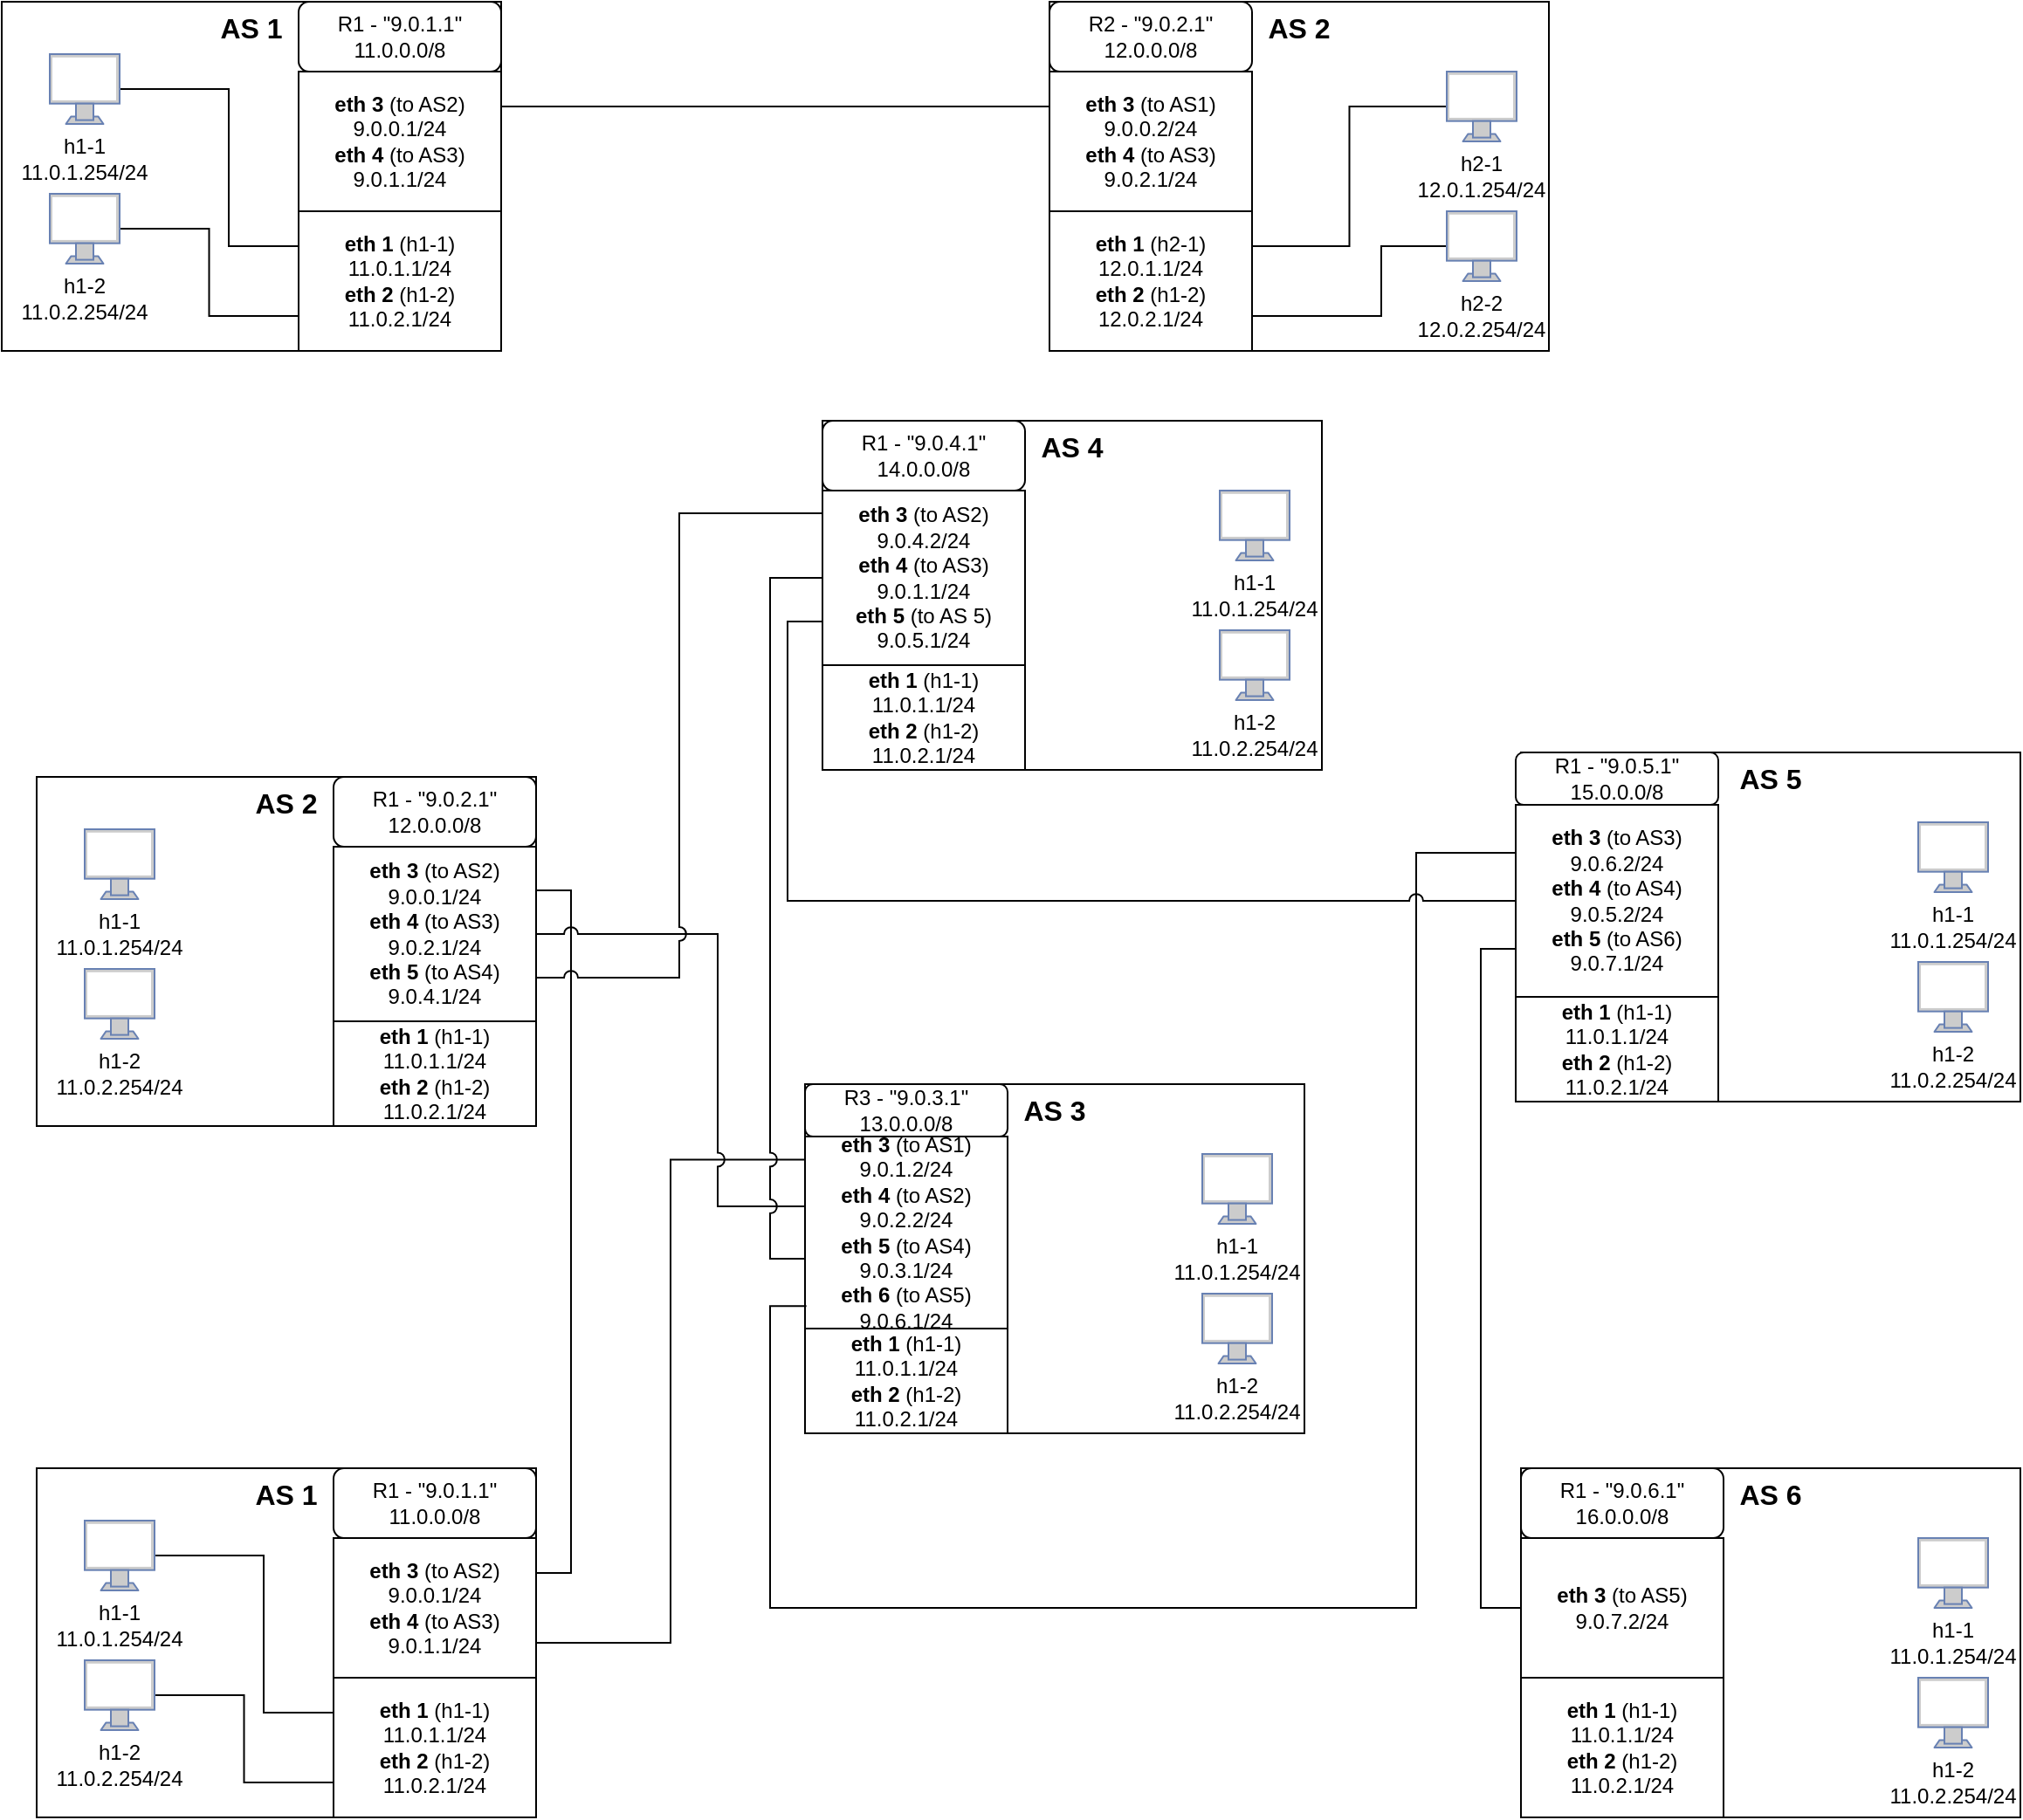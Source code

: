 <mxfile version="22.0.8" type="github">
  <diagram name="Page-1" id="0Aqso-qwS6Z3J9IVTtWJ">
    <mxGraphModel dx="1793" dy="1832" grid="1" gridSize="10" guides="1" tooltips="1" connect="1" arrows="1" fold="1" page="1" pageScale="1" pageWidth="1169" pageHeight="827" math="0" shadow="0">
      <root>
        <mxCell id="0" />
        <mxCell id="1" parent="0" />
        <mxCell id="vTHljmjJwnldgzH6gSCa-15" value="" style="group" vertex="1" connectable="0" parent="1">
          <mxGeometry y="-230" width="286" height="200" as="geometry" />
        </mxCell>
        <mxCell id="vTHljmjJwnldgzH6gSCa-3" value="" style="rounded=0;whiteSpace=wrap;html=1;" vertex="1" parent="vTHljmjJwnldgzH6gSCa-15">
          <mxGeometry width="286" height="200" as="geometry" />
        </mxCell>
        <mxCell id="vTHljmjJwnldgzH6gSCa-4" value="R1 - &quot;9.0.1.1&quot;&lt;br&gt;11.0.0.0/8" style="rounded=1;whiteSpace=wrap;html=1;" vertex="1" parent="vTHljmjJwnldgzH6gSCa-15">
          <mxGeometry x="170" width="116" height="40" as="geometry" />
        </mxCell>
        <mxCell id="vTHljmjJwnldgzH6gSCa-5" value="&lt;b&gt;eth 3 &lt;/b&gt;(to AS2)&lt;br&gt;9.0.0.1/24&lt;br&gt;&lt;b&gt;eth 4 &lt;/b&gt;(to AS3)&lt;br&gt;9.0.1.1/24" style="rounded=0;whiteSpace=wrap;html=1;" vertex="1" parent="vTHljmjJwnldgzH6gSCa-15">
          <mxGeometry x="170" y="40" width="116" height="80" as="geometry" />
        </mxCell>
        <mxCell id="vTHljmjJwnldgzH6gSCa-6" value="&lt;b&gt;eth 1&amp;nbsp;&lt;/b&gt;(h1-1)&lt;br&gt;11.0.1.1/24&lt;br&gt;&lt;b&gt;eth 2&amp;nbsp;&lt;/b&gt;(h1-2)&lt;br&gt;11.0.2.1/24" style="rounded=0;whiteSpace=wrap;html=1;" vertex="1" parent="vTHljmjJwnldgzH6gSCa-15">
          <mxGeometry x="170" y="120" width="116" height="80" as="geometry" />
        </mxCell>
        <mxCell id="vTHljmjJwnldgzH6gSCa-13" style="edgeStyle=orthogonalEdgeStyle;rounded=0;orthogonalLoop=1;jettySize=auto;html=1;exitX=1;exitY=0.5;exitDx=0;exitDy=0;exitPerimeter=0;entryX=0;entryY=0.25;entryDx=0;entryDy=0;endArrow=none;endFill=0;" edge="1" parent="vTHljmjJwnldgzH6gSCa-15" source="vTHljmjJwnldgzH6gSCa-7" target="vTHljmjJwnldgzH6gSCa-6">
          <mxGeometry relative="1" as="geometry">
            <Array as="points">
              <mxPoint x="130" y="50" />
              <mxPoint x="130" y="140" />
            </Array>
          </mxGeometry>
        </mxCell>
        <mxCell id="vTHljmjJwnldgzH6gSCa-7" value="" style="fontColor=#0066CC;verticalAlign=top;verticalLabelPosition=bottom;labelPosition=center;align=center;html=1;outlineConnect=0;fillColor=#CCCCCC;strokeColor=#6881B3;gradientColor=none;gradientDirection=north;strokeWidth=2;shape=mxgraph.networks.monitor;" vertex="1" parent="vTHljmjJwnldgzH6gSCa-15">
          <mxGeometry x="27.5" y="30" width="40" height="40" as="geometry" />
        </mxCell>
        <mxCell id="vTHljmjJwnldgzH6gSCa-9" value="h1-1&lt;br&gt;11.0.1.254/24" style="text;html=1;strokeColor=none;fillColor=none;align=center;verticalAlign=middle;whiteSpace=wrap;rounded=0;" vertex="1" parent="vTHljmjJwnldgzH6gSCa-15">
          <mxGeometry x="20" y="75" width="55" height="30" as="geometry" />
        </mxCell>
        <mxCell id="vTHljmjJwnldgzH6gSCa-12" style="edgeStyle=orthogonalEdgeStyle;rounded=0;orthogonalLoop=1;jettySize=auto;html=1;exitX=1;exitY=0.5;exitDx=0;exitDy=0;exitPerimeter=0;entryX=0;entryY=0.75;entryDx=0;entryDy=0;endArrow=none;endFill=0;" edge="1" parent="vTHljmjJwnldgzH6gSCa-15" source="vTHljmjJwnldgzH6gSCa-10" target="vTHljmjJwnldgzH6gSCa-6">
          <mxGeometry relative="1" as="geometry" />
        </mxCell>
        <mxCell id="vTHljmjJwnldgzH6gSCa-10" value="" style="fontColor=#0066CC;verticalAlign=top;verticalLabelPosition=bottom;labelPosition=center;align=center;html=1;outlineConnect=0;fillColor=#CCCCCC;strokeColor=#6881B3;gradientColor=none;gradientDirection=north;strokeWidth=2;shape=mxgraph.networks.monitor;" vertex="1" parent="vTHljmjJwnldgzH6gSCa-15">
          <mxGeometry x="27.5" y="110" width="40" height="40" as="geometry" />
        </mxCell>
        <mxCell id="vTHljmjJwnldgzH6gSCa-11" value="h1-2&lt;br&gt;11.0.2.254/24" style="text;html=1;strokeColor=none;fillColor=none;align=center;verticalAlign=middle;whiteSpace=wrap;rounded=0;" vertex="1" parent="vTHljmjJwnldgzH6gSCa-15">
          <mxGeometry x="20" y="155" width="55" height="30" as="geometry" />
        </mxCell>
        <mxCell id="vTHljmjJwnldgzH6gSCa-14" value="&lt;b&gt;&lt;font style=&quot;font-size: 16px;&quot;&gt;AS 1&lt;/font&gt;&lt;/b&gt;" style="text;html=1;strokeColor=none;fillColor=none;align=center;verticalAlign=middle;whiteSpace=wrap;rounded=0;" vertex="1" parent="vTHljmjJwnldgzH6gSCa-15">
          <mxGeometry x="113" width="60" height="30" as="geometry" />
        </mxCell>
        <mxCell id="vTHljmjJwnldgzH6gSCa-52" value="" style="group" vertex="1" connectable="0" parent="1">
          <mxGeometry x="600" y="-230" width="286" height="200" as="geometry" />
        </mxCell>
        <mxCell id="vTHljmjJwnldgzH6gSCa-53" value="" style="rounded=0;whiteSpace=wrap;html=1;" vertex="1" parent="vTHljmjJwnldgzH6gSCa-52">
          <mxGeometry width="286" height="200" as="geometry" />
        </mxCell>
        <mxCell id="vTHljmjJwnldgzH6gSCa-65" style="edgeStyle=orthogonalEdgeStyle;rounded=0;orthogonalLoop=1;jettySize=auto;html=1;exitX=0;exitY=0.5;exitDx=0;exitDy=0;exitPerimeter=0;entryX=1;entryY=0.25;entryDx=0;entryDy=0;endArrow=none;endFill=0;" edge="1" parent="vTHljmjJwnldgzH6gSCa-52" source="vTHljmjJwnldgzH6gSCa-58" target="vTHljmjJwnldgzH6gSCa-56">
          <mxGeometry relative="1" as="geometry" />
        </mxCell>
        <mxCell id="vTHljmjJwnldgzH6gSCa-58" value="" style="fontColor=#0066CC;verticalAlign=top;verticalLabelPosition=bottom;labelPosition=center;align=center;html=1;outlineConnect=0;fillColor=#CCCCCC;strokeColor=#6881B3;gradientColor=none;gradientDirection=north;strokeWidth=2;shape=mxgraph.networks.monitor;" vertex="1" parent="vTHljmjJwnldgzH6gSCa-52">
          <mxGeometry x="227.5" y="40" width="40" height="40" as="geometry" />
        </mxCell>
        <mxCell id="vTHljmjJwnldgzH6gSCa-59" value="h2-1&lt;br&gt;12.0.1.254/24" style="text;html=1;strokeColor=none;fillColor=none;align=center;verticalAlign=middle;whiteSpace=wrap;rounded=0;" vertex="1" parent="vTHljmjJwnldgzH6gSCa-52">
          <mxGeometry x="220" y="85" width="55" height="30" as="geometry" />
        </mxCell>
        <mxCell id="vTHljmjJwnldgzH6gSCa-66" style="edgeStyle=orthogonalEdgeStyle;rounded=0;orthogonalLoop=1;jettySize=auto;html=1;exitX=0;exitY=0.5;exitDx=0;exitDy=0;exitPerimeter=0;entryX=1;entryY=0.75;entryDx=0;entryDy=0;endArrow=none;endFill=0;" edge="1" parent="vTHljmjJwnldgzH6gSCa-52" source="vTHljmjJwnldgzH6gSCa-61" target="vTHljmjJwnldgzH6gSCa-56">
          <mxGeometry relative="1" as="geometry">
            <Array as="points">
              <mxPoint x="190" y="140" />
              <mxPoint x="190" y="180" />
            </Array>
          </mxGeometry>
        </mxCell>
        <mxCell id="vTHljmjJwnldgzH6gSCa-61" value="" style="fontColor=#0066CC;verticalAlign=top;verticalLabelPosition=bottom;labelPosition=center;align=center;html=1;outlineConnect=0;fillColor=#CCCCCC;strokeColor=#6881B3;gradientColor=none;gradientDirection=north;strokeWidth=2;shape=mxgraph.networks.monitor;" vertex="1" parent="vTHljmjJwnldgzH6gSCa-52">
          <mxGeometry x="227.5" y="120" width="40" height="40" as="geometry" />
        </mxCell>
        <mxCell id="vTHljmjJwnldgzH6gSCa-62" value="h2-2&lt;br&gt;12.0.2.254/24" style="text;html=1;strokeColor=none;fillColor=none;align=center;verticalAlign=middle;whiteSpace=wrap;rounded=0;" vertex="1" parent="vTHljmjJwnldgzH6gSCa-52">
          <mxGeometry x="220" y="165" width="55" height="30" as="geometry" />
        </mxCell>
        <mxCell id="vTHljmjJwnldgzH6gSCa-63" value="&lt;b&gt;&lt;font style=&quot;font-size: 16px;&quot;&gt;AS 2&lt;/font&gt;&lt;/b&gt;" style="text;html=1;strokeColor=none;fillColor=none;align=center;verticalAlign=middle;whiteSpace=wrap;rounded=0;" vertex="1" parent="vTHljmjJwnldgzH6gSCa-52">
          <mxGeometry x="113" width="60" height="30" as="geometry" />
        </mxCell>
        <mxCell id="vTHljmjJwnldgzH6gSCa-54" value="R2 - &quot;9.0.2.1&quot;&lt;br&gt;12.0.0.0/8" style="rounded=1;whiteSpace=wrap;html=1;" vertex="1" parent="vTHljmjJwnldgzH6gSCa-52">
          <mxGeometry width="116" height="40" as="geometry" />
        </mxCell>
        <mxCell id="vTHljmjJwnldgzH6gSCa-55" value="&lt;b&gt;eth 3 &lt;/b&gt;(to AS1)&lt;br&gt;9.0.0.2/24&lt;br&gt;&lt;b&gt;eth 4 &lt;/b&gt;(to AS3)&lt;br&gt;9.0.2.1/24" style="rounded=0;whiteSpace=wrap;html=1;" vertex="1" parent="vTHljmjJwnldgzH6gSCa-52">
          <mxGeometry y="40" width="116" height="80" as="geometry" />
        </mxCell>
        <mxCell id="vTHljmjJwnldgzH6gSCa-56" value="&lt;b&gt;eth 1&amp;nbsp;&lt;/b&gt;(h2-1)&lt;br&gt;12.0.1.1/24&lt;br&gt;&lt;b&gt;eth 2&amp;nbsp;&lt;/b&gt;(h1-2)&lt;br&gt;12.0.2.1/24" style="rounded=0;whiteSpace=wrap;html=1;" vertex="1" parent="vTHljmjJwnldgzH6gSCa-52">
          <mxGeometry y="120" width="116" height="80" as="geometry" />
        </mxCell>
        <mxCell id="vTHljmjJwnldgzH6gSCa-67" style="edgeStyle=orthogonalEdgeStyle;rounded=0;orthogonalLoop=1;jettySize=auto;html=1;exitX=1;exitY=0.25;exitDx=0;exitDy=0;entryX=0;entryY=0.25;entryDx=0;entryDy=0;endArrow=none;endFill=0;" edge="1" parent="1" source="vTHljmjJwnldgzH6gSCa-5" target="vTHljmjJwnldgzH6gSCa-55">
          <mxGeometry relative="1" as="geometry" />
        </mxCell>
        <mxCell id="vTHljmjJwnldgzH6gSCa-80" value="" style="group" vertex="1" connectable="0" parent="1">
          <mxGeometry x="20" y="610" width="286" height="200" as="geometry" />
        </mxCell>
        <mxCell id="vTHljmjJwnldgzH6gSCa-81" value="" style="rounded=0;whiteSpace=wrap;html=1;" vertex="1" parent="vTHljmjJwnldgzH6gSCa-80">
          <mxGeometry width="286" height="200" as="geometry" />
        </mxCell>
        <mxCell id="vTHljmjJwnldgzH6gSCa-82" value="R1 - &quot;9.0.1.1&quot;&lt;br&gt;11.0.0.0/8" style="rounded=1;whiteSpace=wrap;html=1;" vertex="1" parent="vTHljmjJwnldgzH6gSCa-80">
          <mxGeometry x="170" width="116" height="40" as="geometry" />
        </mxCell>
        <mxCell id="vTHljmjJwnldgzH6gSCa-83" value="&lt;b&gt;eth 3 &lt;/b&gt;(to AS2)&lt;br&gt;9.0.0.1/24&lt;br&gt;&lt;b&gt;eth 4 &lt;/b&gt;(to AS3)&lt;br&gt;9.0.1.1/24" style="rounded=0;whiteSpace=wrap;html=1;" vertex="1" parent="vTHljmjJwnldgzH6gSCa-80">
          <mxGeometry x="170" y="40" width="116" height="80" as="geometry" />
        </mxCell>
        <mxCell id="vTHljmjJwnldgzH6gSCa-84" value="&lt;b&gt;eth 1&amp;nbsp;&lt;/b&gt;(h1-1)&lt;br&gt;11.0.1.1/24&lt;br&gt;&lt;b&gt;eth 2&amp;nbsp;&lt;/b&gt;(h1-2)&lt;br&gt;11.0.2.1/24" style="rounded=0;whiteSpace=wrap;html=1;" vertex="1" parent="vTHljmjJwnldgzH6gSCa-80">
          <mxGeometry x="170" y="120" width="116" height="80" as="geometry" />
        </mxCell>
        <mxCell id="vTHljmjJwnldgzH6gSCa-85" style="edgeStyle=orthogonalEdgeStyle;rounded=0;orthogonalLoop=1;jettySize=auto;html=1;exitX=1;exitY=0.5;exitDx=0;exitDy=0;exitPerimeter=0;entryX=0;entryY=0.25;entryDx=0;entryDy=0;endArrow=none;endFill=0;" edge="1" parent="vTHljmjJwnldgzH6gSCa-80" source="vTHljmjJwnldgzH6gSCa-86" target="vTHljmjJwnldgzH6gSCa-84">
          <mxGeometry relative="1" as="geometry">
            <Array as="points">
              <mxPoint x="130" y="50" />
              <mxPoint x="130" y="140" />
            </Array>
          </mxGeometry>
        </mxCell>
        <mxCell id="vTHljmjJwnldgzH6gSCa-86" value="" style="fontColor=#0066CC;verticalAlign=top;verticalLabelPosition=bottom;labelPosition=center;align=center;html=1;outlineConnect=0;fillColor=#CCCCCC;strokeColor=#6881B3;gradientColor=none;gradientDirection=north;strokeWidth=2;shape=mxgraph.networks.monitor;" vertex="1" parent="vTHljmjJwnldgzH6gSCa-80">
          <mxGeometry x="27.5" y="30" width="40" height="40" as="geometry" />
        </mxCell>
        <mxCell id="vTHljmjJwnldgzH6gSCa-87" value="h1-1&lt;br&gt;11.0.1.254/24" style="text;html=1;strokeColor=none;fillColor=none;align=center;verticalAlign=middle;whiteSpace=wrap;rounded=0;" vertex="1" parent="vTHljmjJwnldgzH6gSCa-80">
          <mxGeometry x="20" y="75" width="55" height="30" as="geometry" />
        </mxCell>
        <mxCell id="vTHljmjJwnldgzH6gSCa-88" style="edgeStyle=orthogonalEdgeStyle;rounded=0;orthogonalLoop=1;jettySize=auto;html=1;exitX=1;exitY=0.5;exitDx=0;exitDy=0;exitPerimeter=0;entryX=0;entryY=0.75;entryDx=0;entryDy=0;endArrow=none;endFill=0;" edge="1" parent="vTHljmjJwnldgzH6gSCa-80" source="vTHljmjJwnldgzH6gSCa-89" target="vTHljmjJwnldgzH6gSCa-84">
          <mxGeometry relative="1" as="geometry" />
        </mxCell>
        <mxCell id="vTHljmjJwnldgzH6gSCa-89" value="" style="fontColor=#0066CC;verticalAlign=top;verticalLabelPosition=bottom;labelPosition=center;align=center;html=1;outlineConnect=0;fillColor=#CCCCCC;strokeColor=#6881B3;gradientColor=none;gradientDirection=north;strokeWidth=2;shape=mxgraph.networks.monitor;" vertex="1" parent="vTHljmjJwnldgzH6gSCa-80">
          <mxGeometry x="27.5" y="110" width="40" height="40" as="geometry" />
        </mxCell>
        <mxCell id="vTHljmjJwnldgzH6gSCa-90" value="h1-2&lt;br&gt;11.0.2.254/24" style="text;html=1;strokeColor=none;fillColor=none;align=center;verticalAlign=middle;whiteSpace=wrap;rounded=0;" vertex="1" parent="vTHljmjJwnldgzH6gSCa-80">
          <mxGeometry x="20" y="155" width="55" height="30" as="geometry" />
        </mxCell>
        <mxCell id="vTHljmjJwnldgzH6gSCa-91" value="&lt;b&gt;&lt;font style=&quot;font-size: 16px;&quot;&gt;AS 1&lt;/font&gt;&lt;/b&gt;" style="text;html=1;strokeColor=none;fillColor=none;align=center;verticalAlign=middle;whiteSpace=wrap;rounded=0;" vertex="1" parent="vTHljmjJwnldgzH6gSCa-80">
          <mxGeometry x="113" width="60" height="30" as="geometry" />
        </mxCell>
        <mxCell id="vTHljmjJwnldgzH6gSCa-92" value="" style="group" vertex="1" connectable="0" parent="1">
          <mxGeometry x="870" y="610" width="286" height="200" as="geometry" />
        </mxCell>
        <mxCell id="vTHljmjJwnldgzH6gSCa-93" value="" style="rounded=0;whiteSpace=wrap;html=1;" vertex="1" parent="vTHljmjJwnldgzH6gSCa-92">
          <mxGeometry width="286" height="200" as="geometry" />
        </mxCell>
        <mxCell id="vTHljmjJwnldgzH6gSCa-98" value="" style="fontColor=#0066CC;verticalAlign=top;verticalLabelPosition=bottom;labelPosition=center;align=center;html=1;outlineConnect=0;fillColor=#CCCCCC;strokeColor=#6881B3;gradientColor=none;gradientDirection=north;strokeWidth=2;shape=mxgraph.networks.monitor;" vertex="1" parent="vTHljmjJwnldgzH6gSCa-92">
          <mxGeometry x="227.5" y="40" width="40" height="40" as="geometry" />
        </mxCell>
        <mxCell id="vTHljmjJwnldgzH6gSCa-99" value="h1-1&lt;br&gt;11.0.1.254/24" style="text;html=1;strokeColor=none;fillColor=none;align=center;verticalAlign=middle;whiteSpace=wrap;rounded=0;" vertex="1" parent="vTHljmjJwnldgzH6gSCa-92">
          <mxGeometry x="220" y="85" width="55" height="30" as="geometry" />
        </mxCell>
        <mxCell id="vTHljmjJwnldgzH6gSCa-101" value="" style="fontColor=#0066CC;verticalAlign=top;verticalLabelPosition=bottom;labelPosition=center;align=center;html=1;outlineConnect=0;fillColor=#CCCCCC;strokeColor=#6881B3;gradientColor=none;gradientDirection=north;strokeWidth=2;shape=mxgraph.networks.monitor;" vertex="1" parent="vTHljmjJwnldgzH6gSCa-92">
          <mxGeometry x="227.5" y="120" width="40" height="40" as="geometry" />
        </mxCell>
        <mxCell id="vTHljmjJwnldgzH6gSCa-102" value="h1-2&lt;br&gt;11.0.2.254/24" style="text;html=1;strokeColor=none;fillColor=none;align=center;verticalAlign=middle;whiteSpace=wrap;rounded=0;" vertex="1" parent="vTHljmjJwnldgzH6gSCa-92">
          <mxGeometry x="220" y="165" width="55" height="30" as="geometry" />
        </mxCell>
        <mxCell id="vTHljmjJwnldgzH6gSCa-103" value="&lt;b&gt;&lt;font style=&quot;font-size: 16px;&quot;&gt;AS 6&lt;/font&gt;&lt;/b&gt;" style="text;html=1;strokeColor=none;fillColor=none;align=center;verticalAlign=middle;whiteSpace=wrap;rounded=0;" vertex="1" parent="vTHljmjJwnldgzH6gSCa-92">
          <mxGeometry x="113" width="60" height="30" as="geometry" />
        </mxCell>
        <mxCell id="vTHljmjJwnldgzH6gSCa-94" value="R1 - &quot;9.0.6.1&quot;&lt;br&gt;16.0.0.0/8" style="rounded=1;whiteSpace=wrap;html=1;" vertex="1" parent="vTHljmjJwnldgzH6gSCa-92">
          <mxGeometry width="116" height="40" as="geometry" />
        </mxCell>
        <mxCell id="vTHljmjJwnldgzH6gSCa-95" value="&lt;b&gt;eth 3 &lt;/b&gt;(to AS5)&lt;br&gt;9.0.7.2/24" style="rounded=0;whiteSpace=wrap;html=1;" vertex="1" parent="vTHljmjJwnldgzH6gSCa-92">
          <mxGeometry y="40" width="116" height="80" as="geometry" />
        </mxCell>
        <mxCell id="vTHljmjJwnldgzH6gSCa-96" value="&lt;b&gt;eth 1&amp;nbsp;&lt;/b&gt;(h1-1)&lt;br&gt;11.0.1.1/24&lt;br&gt;&lt;b&gt;eth 2&amp;nbsp;&lt;/b&gt;(h1-2)&lt;br&gt;11.0.2.1/24" style="rounded=0;whiteSpace=wrap;html=1;" vertex="1" parent="vTHljmjJwnldgzH6gSCa-92">
          <mxGeometry y="120" width="116" height="80" as="geometry" />
        </mxCell>
        <mxCell id="vTHljmjJwnldgzH6gSCa-104" value="" style="group" vertex="1" connectable="0" parent="1">
          <mxGeometry x="20" y="214" width="286" height="200" as="geometry" />
        </mxCell>
        <mxCell id="vTHljmjJwnldgzH6gSCa-105" value="" style="rounded=0;whiteSpace=wrap;html=1;" vertex="1" parent="vTHljmjJwnldgzH6gSCa-104">
          <mxGeometry width="286" height="200" as="geometry" />
        </mxCell>
        <mxCell id="vTHljmjJwnldgzH6gSCa-106" value="R1 - &quot;9.0.2.1&quot;&lt;br&gt;12.0.0.0/8" style="rounded=1;whiteSpace=wrap;html=1;" vertex="1" parent="vTHljmjJwnldgzH6gSCa-104">
          <mxGeometry x="170" width="116" height="40" as="geometry" />
        </mxCell>
        <mxCell id="vTHljmjJwnldgzH6gSCa-107" value="&lt;b&gt;eth 3 &lt;/b&gt;(to AS2)&lt;br&gt;9.0.0.1/24&lt;br&gt;&lt;b&gt;eth 4 &lt;/b&gt;(to AS3)&lt;br&gt;9.0.2.1/24&lt;br&gt;&lt;b&gt;eth 5 &lt;/b&gt;(to AS4)&lt;br&gt;9.0.4.1/24" style="rounded=0;whiteSpace=wrap;html=1;" vertex="1" parent="vTHljmjJwnldgzH6gSCa-104">
          <mxGeometry x="170" y="40" width="116" height="100" as="geometry" />
        </mxCell>
        <mxCell id="vTHljmjJwnldgzH6gSCa-108" value="&lt;b&gt;eth 1&amp;nbsp;&lt;/b&gt;(h1-1)&lt;br&gt;11.0.1.1/24&lt;br&gt;&lt;b&gt;eth 2&amp;nbsp;&lt;/b&gt;(h1-2)&lt;br&gt;11.0.2.1/24" style="rounded=0;whiteSpace=wrap;html=1;" vertex="1" parent="vTHljmjJwnldgzH6gSCa-104">
          <mxGeometry x="170" y="140" width="116" height="60" as="geometry" />
        </mxCell>
        <mxCell id="vTHljmjJwnldgzH6gSCa-110" value="" style="fontColor=#0066CC;verticalAlign=top;verticalLabelPosition=bottom;labelPosition=center;align=center;html=1;outlineConnect=0;fillColor=#CCCCCC;strokeColor=#6881B3;gradientColor=none;gradientDirection=north;strokeWidth=2;shape=mxgraph.networks.monitor;" vertex="1" parent="vTHljmjJwnldgzH6gSCa-104">
          <mxGeometry x="27.5" y="30" width="40" height="40" as="geometry" />
        </mxCell>
        <mxCell id="vTHljmjJwnldgzH6gSCa-111" value="h1-1&lt;br&gt;11.0.1.254/24" style="text;html=1;strokeColor=none;fillColor=none;align=center;verticalAlign=middle;whiteSpace=wrap;rounded=0;" vertex="1" parent="vTHljmjJwnldgzH6gSCa-104">
          <mxGeometry x="20" y="75" width="55" height="30" as="geometry" />
        </mxCell>
        <mxCell id="vTHljmjJwnldgzH6gSCa-113" value="" style="fontColor=#0066CC;verticalAlign=top;verticalLabelPosition=bottom;labelPosition=center;align=center;html=1;outlineConnect=0;fillColor=#CCCCCC;strokeColor=#6881B3;gradientColor=none;gradientDirection=north;strokeWidth=2;shape=mxgraph.networks.monitor;" vertex="1" parent="vTHljmjJwnldgzH6gSCa-104">
          <mxGeometry x="27.5" y="110" width="40" height="40" as="geometry" />
        </mxCell>
        <mxCell id="vTHljmjJwnldgzH6gSCa-114" value="h1-2&lt;br&gt;11.0.2.254/24" style="text;html=1;strokeColor=none;fillColor=none;align=center;verticalAlign=middle;whiteSpace=wrap;rounded=0;" vertex="1" parent="vTHljmjJwnldgzH6gSCa-104">
          <mxGeometry x="20" y="155" width="55" height="30" as="geometry" />
        </mxCell>
        <mxCell id="vTHljmjJwnldgzH6gSCa-115" value="&lt;b&gt;&lt;font style=&quot;font-size: 16px;&quot;&gt;AS 2&lt;/font&gt;&lt;/b&gt;" style="text;html=1;strokeColor=none;fillColor=none;align=center;verticalAlign=middle;whiteSpace=wrap;rounded=0;" vertex="1" parent="vTHljmjJwnldgzH6gSCa-104">
          <mxGeometry x="113" width="60" height="30" as="geometry" />
        </mxCell>
        <mxCell id="vTHljmjJwnldgzH6gSCa-116" value="" style="group" vertex="1" connectable="0" parent="1">
          <mxGeometry x="460" y="390" width="286" height="200" as="geometry" />
        </mxCell>
        <mxCell id="vTHljmjJwnldgzH6gSCa-117" value="" style="rounded=0;whiteSpace=wrap;html=1;" vertex="1" parent="vTHljmjJwnldgzH6gSCa-116">
          <mxGeometry width="286" height="200" as="geometry" />
        </mxCell>
        <mxCell id="vTHljmjJwnldgzH6gSCa-122" value="" style="fontColor=#0066CC;verticalAlign=top;verticalLabelPosition=bottom;labelPosition=center;align=center;html=1;outlineConnect=0;fillColor=#CCCCCC;strokeColor=#6881B3;gradientColor=none;gradientDirection=north;strokeWidth=2;shape=mxgraph.networks.monitor;" vertex="1" parent="vTHljmjJwnldgzH6gSCa-116">
          <mxGeometry x="227.5" y="40" width="40" height="40" as="geometry" />
        </mxCell>
        <mxCell id="vTHljmjJwnldgzH6gSCa-123" value="h1-1&lt;br&gt;11.0.1.254/24" style="text;html=1;strokeColor=none;fillColor=none;align=center;verticalAlign=middle;whiteSpace=wrap;rounded=0;" vertex="1" parent="vTHljmjJwnldgzH6gSCa-116">
          <mxGeometry x="220" y="85" width="55" height="30" as="geometry" />
        </mxCell>
        <mxCell id="vTHljmjJwnldgzH6gSCa-125" value="" style="fontColor=#0066CC;verticalAlign=top;verticalLabelPosition=bottom;labelPosition=center;align=center;html=1;outlineConnect=0;fillColor=#CCCCCC;strokeColor=#6881B3;gradientColor=none;gradientDirection=north;strokeWidth=2;shape=mxgraph.networks.monitor;" vertex="1" parent="vTHljmjJwnldgzH6gSCa-116">
          <mxGeometry x="227.5" y="120" width="40" height="40" as="geometry" />
        </mxCell>
        <mxCell id="vTHljmjJwnldgzH6gSCa-126" value="h1-2&lt;br&gt;11.0.2.254/24" style="text;html=1;strokeColor=none;fillColor=none;align=center;verticalAlign=middle;whiteSpace=wrap;rounded=0;" vertex="1" parent="vTHljmjJwnldgzH6gSCa-116">
          <mxGeometry x="220" y="165" width="55" height="30" as="geometry" />
        </mxCell>
        <mxCell id="vTHljmjJwnldgzH6gSCa-127" value="&lt;b&gt;&lt;font style=&quot;font-size: 16px;&quot;&gt;AS 3&lt;/font&gt;&lt;/b&gt;" style="text;html=1;strokeColor=none;fillColor=none;align=center;verticalAlign=middle;whiteSpace=wrap;rounded=0;" vertex="1" parent="vTHljmjJwnldgzH6gSCa-116">
          <mxGeometry x="113" width="60" height="30" as="geometry" />
        </mxCell>
        <mxCell id="vTHljmjJwnldgzH6gSCa-118" value="R3 - &quot;9.0.3.1&quot;&lt;br&gt;13.0.0.0/8" style="rounded=1;whiteSpace=wrap;html=1;" vertex="1" parent="vTHljmjJwnldgzH6gSCa-116">
          <mxGeometry width="116" height="30" as="geometry" />
        </mxCell>
        <mxCell id="vTHljmjJwnldgzH6gSCa-119" value="&lt;b&gt;eth 3 &lt;/b&gt;(to AS1)&lt;br&gt;9.0.1.2/24&lt;br&gt;&lt;b&gt;eth 4 &lt;/b&gt;(to AS2)&lt;br&gt;9.0.2.2/24&lt;br&gt;&lt;b&gt;eth 5 &lt;/b&gt;(to AS4)&lt;br&gt;9.0.3.1/24&lt;br&gt;&lt;b&gt;eth 6 &lt;/b&gt;(to AS5)&lt;br&gt;9.0.6.1/24" style="rounded=0;whiteSpace=wrap;html=1;" vertex="1" parent="vTHljmjJwnldgzH6gSCa-116">
          <mxGeometry y="30" width="116" height="110" as="geometry" />
        </mxCell>
        <mxCell id="vTHljmjJwnldgzH6gSCa-120" value="&lt;b&gt;eth 1&amp;nbsp;&lt;/b&gt;(h1-1)&lt;br&gt;11.0.1.1/24&lt;br&gt;&lt;b&gt;eth 2&amp;nbsp;&lt;/b&gt;(h1-2)&lt;br&gt;11.0.2.1/24" style="rounded=0;whiteSpace=wrap;html=1;" vertex="1" parent="vTHljmjJwnldgzH6gSCa-116">
          <mxGeometry y="140" width="116" height="60" as="geometry" />
        </mxCell>
        <mxCell id="vTHljmjJwnldgzH6gSCa-128" value="" style="group" vertex="1" connectable="0" parent="1">
          <mxGeometry x="470" y="10" width="286" height="200" as="geometry" />
        </mxCell>
        <mxCell id="vTHljmjJwnldgzH6gSCa-129" value="" style="rounded=0;whiteSpace=wrap;html=1;" vertex="1" parent="vTHljmjJwnldgzH6gSCa-128">
          <mxGeometry width="286" height="200" as="geometry" />
        </mxCell>
        <mxCell id="vTHljmjJwnldgzH6gSCa-134" value="" style="fontColor=#0066CC;verticalAlign=top;verticalLabelPosition=bottom;labelPosition=center;align=center;html=1;outlineConnect=0;fillColor=#CCCCCC;strokeColor=#6881B3;gradientColor=none;gradientDirection=north;strokeWidth=2;shape=mxgraph.networks.monitor;" vertex="1" parent="vTHljmjJwnldgzH6gSCa-128">
          <mxGeometry x="227.5" y="40" width="40" height="40" as="geometry" />
        </mxCell>
        <mxCell id="vTHljmjJwnldgzH6gSCa-135" value="h1-1&lt;br&gt;11.0.1.254/24" style="text;html=1;strokeColor=none;fillColor=none;align=center;verticalAlign=middle;whiteSpace=wrap;rounded=0;" vertex="1" parent="vTHljmjJwnldgzH6gSCa-128">
          <mxGeometry x="220" y="85" width="55" height="30" as="geometry" />
        </mxCell>
        <mxCell id="vTHljmjJwnldgzH6gSCa-137" value="" style="fontColor=#0066CC;verticalAlign=top;verticalLabelPosition=bottom;labelPosition=center;align=center;html=1;outlineConnect=0;fillColor=#CCCCCC;strokeColor=#6881B3;gradientColor=none;gradientDirection=north;strokeWidth=2;shape=mxgraph.networks.monitor;" vertex="1" parent="vTHljmjJwnldgzH6gSCa-128">
          <mxGeometry x="227.5" y="120" width="40" height="40" as="geometry" />
        </mxCell>
        <mxCell id="vTHljmjJwnldgzH6gSCa-138" value="h1-2&lt;br&gt;11.0.2.254/24" style="text;html=1;strokeColor=none;fillColor=none;align=center;verticalAlign=middle;whiteSpace=wrap;rounded=0;" vertex="1" parent="vTHljmjJwnldgzH6gSCa-128">
          <mxGeometry x="220" y="165" width="55" height="30" as="geometry" />
        </mxCell>
        <mxCell id="vTHljmjJwnldgzH6gSCa-139" value="&lt;b&gt;&lt;font style=&quot;font-size: 16px;&quot;&gt;AS 4&lt;/font&gt;&lt;/b&gt;" style="text;html=1;strokeColor=none;fillColor=none;align=center;verticalAlign=middle;whiteSpace=wrap;rounded=0;" vertex="1" parent="vTHljmjJwnldgzH6gSCa-128">
          <mxGeometry x="113" width="60" height="30" as="geometry" />
        </mxCell>
        <mxCell id="vTHljmjJwnldgzH6gSCa-130" value="R1 - &quot;9.0.4.1&quot;&lt;br&gt;14.0.0.0/8" style="rounded=1;whiteSpace=wrap;html=1;" vertex="1" parent="vTHljmjJwnldgzH6gSCa-128">
          <mxGeometry width="116" height="40" as="geometry" />
        </mxCell>
        <mxCell id="vTHljmjJwnldgzH6gSCa-131" value="&lt;b&gt;eth 3 &lt;/b&gt;(to AS2)&lt;br&gt;9.0.4.2/24&lt;br&gt;&lt;b&gt;eth 4 &lt;/b&gt;(to AS3)&lt;br&gt;9.0.1.1/24&lt;br&gt;&lt;b&gt;eth 5 &lt;/b&gt;(to AS 5)&lt;br&gt;9.0.5.1/24" style="rounded=0;whiteSpace=wrap;html=1;" vertex="1" parent="vTHljmjJwnldgzH6gSCa-128">
          <mxGeometry y="40" width="116" height="100" as="geometry" />
        </mxCell>
        <mxCell id="vTHljmjJwnldgzH6gSCa-132" value="&lt;b&gt;eth 1&amp;nbsp;&lt;/b&gt;(h1-1)&lt;br&gt;11.0.1.1/24&lt;br&gt;&lt;b&gt;eth 2&amp;nbsp;&lt;/b&gt;(h1-2)&lt;br&gt;11.0.2.1/24" style="rounded=0;whiteSpace=wrap;html=1;" vertex="1" parent="vTHljmjJwnldgzH6gSCa-128">
          <mxGeometry y="140" width="116" height="60" as="geometry" />
        </mxCell>
        <mxCell id="vTHljmjJwnldgzH6gSCa-140" value="" style="group" vertex="1" connectable="0" parent="1">
          <mxGeometry x="870" y="200" width="286" height="200" as="geometry" />
        </mxCell>
        <mxCell id="vTHljmjJwnldgzH6gSCa-141" value="" style="rounded=0;whiteSpace=wrap;html=1;" vertex="1" parent="vTHljmjJwnldgzH6gSCa-140">
          <mxGeometry width="286" height="200" as="geometry" />
        </mxCell>
        <mxCell id="vTHljmjJwnldgzH6gSCa-146" value="" style="fontColor=#0066CC;verticalAlign=top;verticalLabelPosition=bottom;labelPosition=center;align=center;html=1;outlineConnect=0;fillColor=#CCCCCC;strokeColor=#6881B3;gradientColor=none;gradientDirection=north;strokeWidth=2;shape=mxgraph.networks.monitor;" vertex="1" parent="vTHljmjJwnldgzH6gSCa-140">
          <mxGeometry x="227.5" y="40" width="40" height="40" as="geometry" />
        </mxCell>
        <mxCell id="vTHljmjJwnldgzH6gSCa-147" value="h1-1&lt;br&gt;11.0.1.254/24" style="text;html=1;strokeColor=none;fillColor=none;align=center;verticalAlign=middle;whiteSpace=wrap;rounded=0;" vertex="1" parent="vTHljmjJwnldgzH6gSCa-140">
          <mxGeometry x="220" y="85" width="55" height="30" as="geometry" />
        </mxCell>
        <mxCell id="vTHljmjJwnldgzH6gSCa-149" value="" style="fontColor=#0066CC;verticalAlign=top;verticalLabelPosition=bottom;labelPosition=center;align=center;html=1;outlineConnect=0;fillColor=#CCCCCC;strokeColor=#6881B3;gradientColor=none;gradientDirection=north;strokeWidth=2;shape=mxgraph.networks.monitor;" vertex="1" parent="vTHljmjJwnldgzH6gSCa-140">
          <mxGeometry x="227.5" y="120" width="40" height="40" as="geometry" />
        </mxCell>
        <mxCell id="vTHljmjJwnldgzH6gSCa-150" value="h1-2&lt;br&gt;11.0.2.254/24" style="text;html=1;strokeColor=none;fillColor=none;align=center;verticalAlign=middle;whiteSpace=wrap;rounded=0;" vertex="1" parent="vTHljmjJwnldgzH6gSCa-140">
          <mxGeometry x="220" y="165" width="55" height="30" as="geometry" />
        </mxCell>
        <mxCell id="vTHljmjJwnldgzH6gSCa-151" value="&lt;b&gt;&lt;font style=&quot;font-size: 16px;&quot;&gt;AS 5&lt;/font&gt;&lt;/b&gt;" style="text;html=1;strokeColor=none;fillColor=none;align=center;verticalAlign=middle;whiteSpace=wrap;rounded=0;" vertex="1" parent="vTHljmjJwnldgzH6gSCa-140">
          <mxGeometry x="113" width="60" height="30" as="geometry" />
        </mxCell>
        <mxCell id="vTHljmjJwnldgzH6gSCa-142" value="R1 - &quot;9.0.5.1&quot;&lt;br&gt;15.0.0.0/8" style="rounded=1;whiteSpace=wrap;html=1;" vertex="1" parent="vTHljmjJwnldgzH6gSCa-140">
          <mxGeometry x="-3" width="116" height="30" as="geometry" />
        </mxCell>
        <mxCell id="vTHljmjJwnldgzH6gSCa-143" value="&lt;b&gt;eth 3 &lt;/b&gt;(to AS3)&lt;br&gt;9.0.6.2/24&lt;br&gt;&lt;b&gt;eth 4 &lt;/b&gt;(to AS4)&lt;br&gt;9.0.5.2/24&lt;br&gt;&lt;b&gt;eth 5 &lt;/b&gt;(to AS6)&lt;br&gt;9.0.7.1/24" style="rounded=0;whiteSpace=wrap;html=1;" vertex="1" parent="vTHljmjJwnldgzH6gSCa-140">
          <mxGeometry x="-3" y="30" width="116" height="110" as="geometry" />
        </mxCell>
        <mxCell id="vTHljmjJwnldgzH6gSCa-144" value="&lt;b&gt;eth 1&amp;nbsp;&lt;/b&gt;(h1-1)&lt;br&gt;11.0.1.1/24&lt;br&gt;&lt;b&gt;eth 2&amp;nbsp;&lt;/b&gt;(h1-2)&lt;br&gt;11.0.2.1/24" style="rounded=0;whiteSpace=wrap;html=1;" vertex="1" parent="vTHljmjJwnldgzH6gSCa-140">
          <mxGeometry x="-3" y="140" width="116" height="60" as="geometry" />
        </mxCell>
        <mxCell id="vTHljmjJwnldgzH6gSCa-152" style="edgeStyle=orthogonalEdgeStyle;rounded=0;orthogonalLoop=1;jettySize=auto;html=1;exitX=1;exitY=0.25;exitDx=0;exitDy=0;entryX=1;entryY=0.25;entryDx=0;entryDy=0;endArrow=none;endFill=0;" edge="1" parent="1" source="vTHljmjJwnldgzH6gSCa-107" target="vTHljmjJwnldgzH6gSCa-83">
          <mxGeometry relative="1" as="geometry" />
        </mxCell>
        <mxCell id="vTHljmjJwnldgzH6gSCa-159" style="edgeStyle=orthogonalEdgeStyle;rounded=0;orthogonalLoop=1;jettySize=auto;html=1;exitX=1;exitY=0.75;exitDx=0;exitDy=0;entryX=0.002;entryY=0.12;entryDx=0;entryDy=0;entryPerimeter=0;endArrow=none;endFill=0;" edge="1" parent="1" source="vTHljmjJwnldgzH6gSCa-83" target="vTHljmjJwnldgzH6gSCa-119">
          <mxGeometry relative="1" as="geometry" />
        </mxCell>
        <mxCell id="vTHljmjJwnldgzH6gSCa-160" style="edgeStyle=orthogonalEdgeStyle;rounded=0;orthogonalLoop=1;jettySize=auto;html=1;exitX=1;exitY=0.5;exitDx=0;exitDy=0;entryX=0;entryY=0.364;entryDx=0;entryDy=0;entryPerimeter=0;jumpStyle=arc;jumpSize=8;endArrow=none;endFill=0;" edge="1" parent="1" source="vTHljmjJwnldgzH6gSCa-107" target="vTHljmjJwnldgzH6gSCa-119">
          <mxGeometry relative="1" as="geometry">
            <Array as="points">
              <mxPoint x="410" y="304" />
              <mxPoint x="410" y="460" />
            </Array>
          </mxGeometry>
        </mxCell>
        <mxCell id="vTHljmjJwnldgzH6gSCa-161" style="edgeStyle=orthogonalEdgeStyle;rounded=0;orthogonalLoop=1;jettySize=auto;html=1;exitX=1;exitY=0.75;exitDx=0;exitDy=0;entryX=-0.002;entryY=0.13;entryDx=0;entryDy=0;entryPerimeter=0;endArrow=none;endFill=0;jumpStyle=arc;jumpSize=8;" edge="1" parent="1" source="vTHljmjJwnldgzH6gSCa-107" target="vTHljmjJwnldgzH6gSCa-131">
          <mxGeometry relative="1" as="geometry" />
        </mxCell>
        <mxCell id="vTHljmjJwnldgzH6gSCa-162" style="edgeStyle=orthogonalEdgeStyle;rounded=0;orthogonalLoop=1;jettySize=auto;html=1;exitX=0;exitY=0.5;exitDx=0;exitDy=0;entryX=0;entryY=0.636;entryDx=0;entryDy=0;entryPerimeter=0;endArrow=none;endFill=0;jumpStyle=arc;jumpSize=8;" edge="1" parent="1" source="vTHljmjJwnldgzH6gSCa-131" target="vTHljmjJwnldgzH6gSCa-119">
          <mxGeometry relative="1" as="geometry" />
        </mxCell>
        <mxCell id="vTHljmjJwnldgzH6gSCa-164" style="edgeStyle=orthogonalEdgeStyle;rounded=0;orthogonalLoop=1;jettySize=auto;html=1;exitX=0;exitY=0.25;exitDx=0;exitDy=0;entryX=0.007;entryY=0.883;entryDx=0;entryDy=0;entryPerimeter=0;endArrow=none;endFill=0;" edge="1" parent="1" source="vTHljmjJwnldgzH6gSCa-143" target="vTHljmjJwnldgzH6gSCa-119">
          <mxGeometry relative="1" as="geometry">
            <Array as="points">
              <mxPoint x="810" y="258" />
              <mxPoint x="810" y="690" />
              <mxPoint x="440" y="690" />
              <mxPoint x="440" y="517" />
            </Array>
          </mxGeometry>
        </mxCell>
        <mxCell id="vTHljmjJwnldgzH6gSCa-165" style="edgeStyle=orthogonalEdgeStyle;rounded=0;orthogonalLoop=1;jettySize=auto;html=1;exitX=0;exitY=0.75;exitDx=0;exitDy=0;entryX=0;entryY=0.5;entryDx=0;entryDy=0;endArrow=none;endFill=0;jumpStyle=arc;jumpSize=8;" edge="1" parent="1" source="vTHljmjJwnldgzH6gSCa-131" target="vTHljmjJwnldgzH6gSCa-143">
          <mxGeometry relative="1" as="geometry" />
        </mxCell>
        <mxCell id="vTHljmjJwnldgzH6gSCa-167" style="edgeStyle=orthogonalEdgeStyle;rounded=0;orthogonalLoop=1;jettySize=auto;html=1;exitX=0;exitY=0.75;exitDx=0;exitDy=0;entryX=0;entryY=0.5;entryDx=0;entryDy=0;endArrow=none;endFill=0;" edge="1" parent="1" source="vTHljmjJwnldgzH6gSCa-143" target="vTHljmjJwnldgzH6gSCa-95">
          <mxGeometry relative="1" as="geometry" />
        </mxCell>
      </root>
    </mxGraphModel>
  </diagram>
</mxfile>
